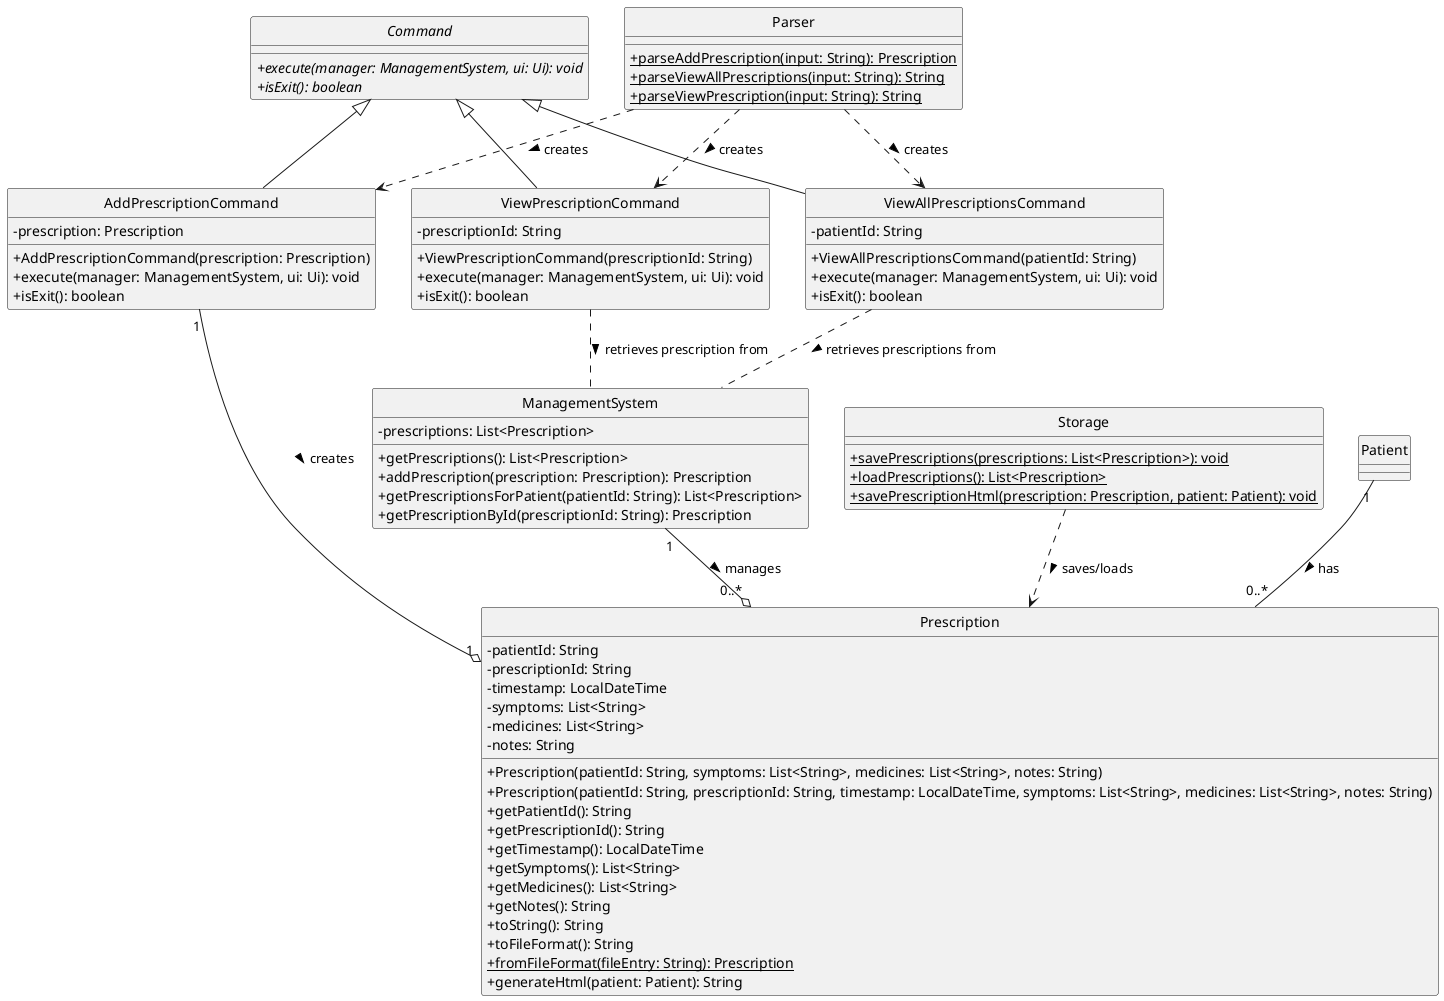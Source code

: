 @startuml
skinparam classAttributeIconSize 0
hide circle

class Prescription {
  - patientId: String
  - prescriptionId: String
  - timestamp: LocalDateTime
  - symptoms: List<String>
  - medicines: List<String>
  - notes: String
  + Prescription(patientId: String, symptoms: List<String>, medicines: List<String>, notes: String)
  + Prescription(patientId: String, prescriptionId: String, timestamp: LocalDateTime, symptoms: List<String>, medicines: List<String>, notes: String)
  + getPatientId(): String
  + getPrescriptionId(): String
  + getTimestamp(): LocalDateTime
  + getSymptoms(): List<String>
  + getMedicines(): List<String>
  + getNotes(): String
  + toString(): String
  + toFileFormat(): String
  + {static} fromFileFormat(fileEntry: String): Prescription
  + generateHtml(patient: Patient): String
}

class AddPrescriptionCommand extends Command {
  - prescription: Prescription
  + AddPrescriptionCommand(prescription: Prescription)
  + execute(manager: ManagementSystem, ui: Ui): void
  + isExit(): boolean
}

class ViewPrescriptionCommand extends Command {
  - prescriptionId: String
  + ViewPrescriptionCommand(prescriptionId: String)
  + execute(manager: ManagementSystem, ui: Ui): void
  + isExit(): boolean
}

class ViewAllPrescriptionsCommand extends Command {
  - patientId: String
  + ViewAllPrescriptionsCommand(patientId: String)
  + execute(manager: ManagementSystem, ui: Ui): void
  + isExit(): boolean
}

class ManagementSystem {
  - prescriptions: List<Prescription>
  + getPrescriptions(): List<Prescription>
  + addPrescription(prescription: Prescription): Prescription
  + getPrescriptionsForPatient(patientId: String): List<Prescription>
  + getPrescriptionById(prescriptionId: String): Prescription
}

class Parser {
  + {static} parseAddPrescription(input: String): Prescription
  + {static} parseViewAllPrescriptions(input: String): String
  + {static} parseViewPrescription(input: String): String
}

class Storage {
  + {static} savePrescriptions(prescriptions: List<Prescription>): void
  + {static} loadPrescriptions(): List<Prescription>
  + {static} savePrescriptionHtml(prescription: Prescription, patient: Patient): void
}

abstract class Command {
  + {abstract} execute(manager: ManagementSystem, ui: Ui): void
  + {abstract} isExit(): boolean
}

Patient "1" -- "0..*" Prescription: has >

ManagementSystem "1" --o "0..*" Prescription: manages >

AddPrescriptionCommand "1" --o "1" Prescription: creates >
ViewPrescriptionCommand .. ManagementSystem: retrieves prescription from >
ViewAllPrescriptionsCommand .. ManagementSystem: retrieves prescriptions from >

Parser ..> AddPrescriptionCommand: creates >
Parser ..> ViewPrescriptionCommand: creates >
Parser ..> ViewAllPrescriptionsCommand: creates >

Storage ..> Prescription: saves/loads >

@enduml 